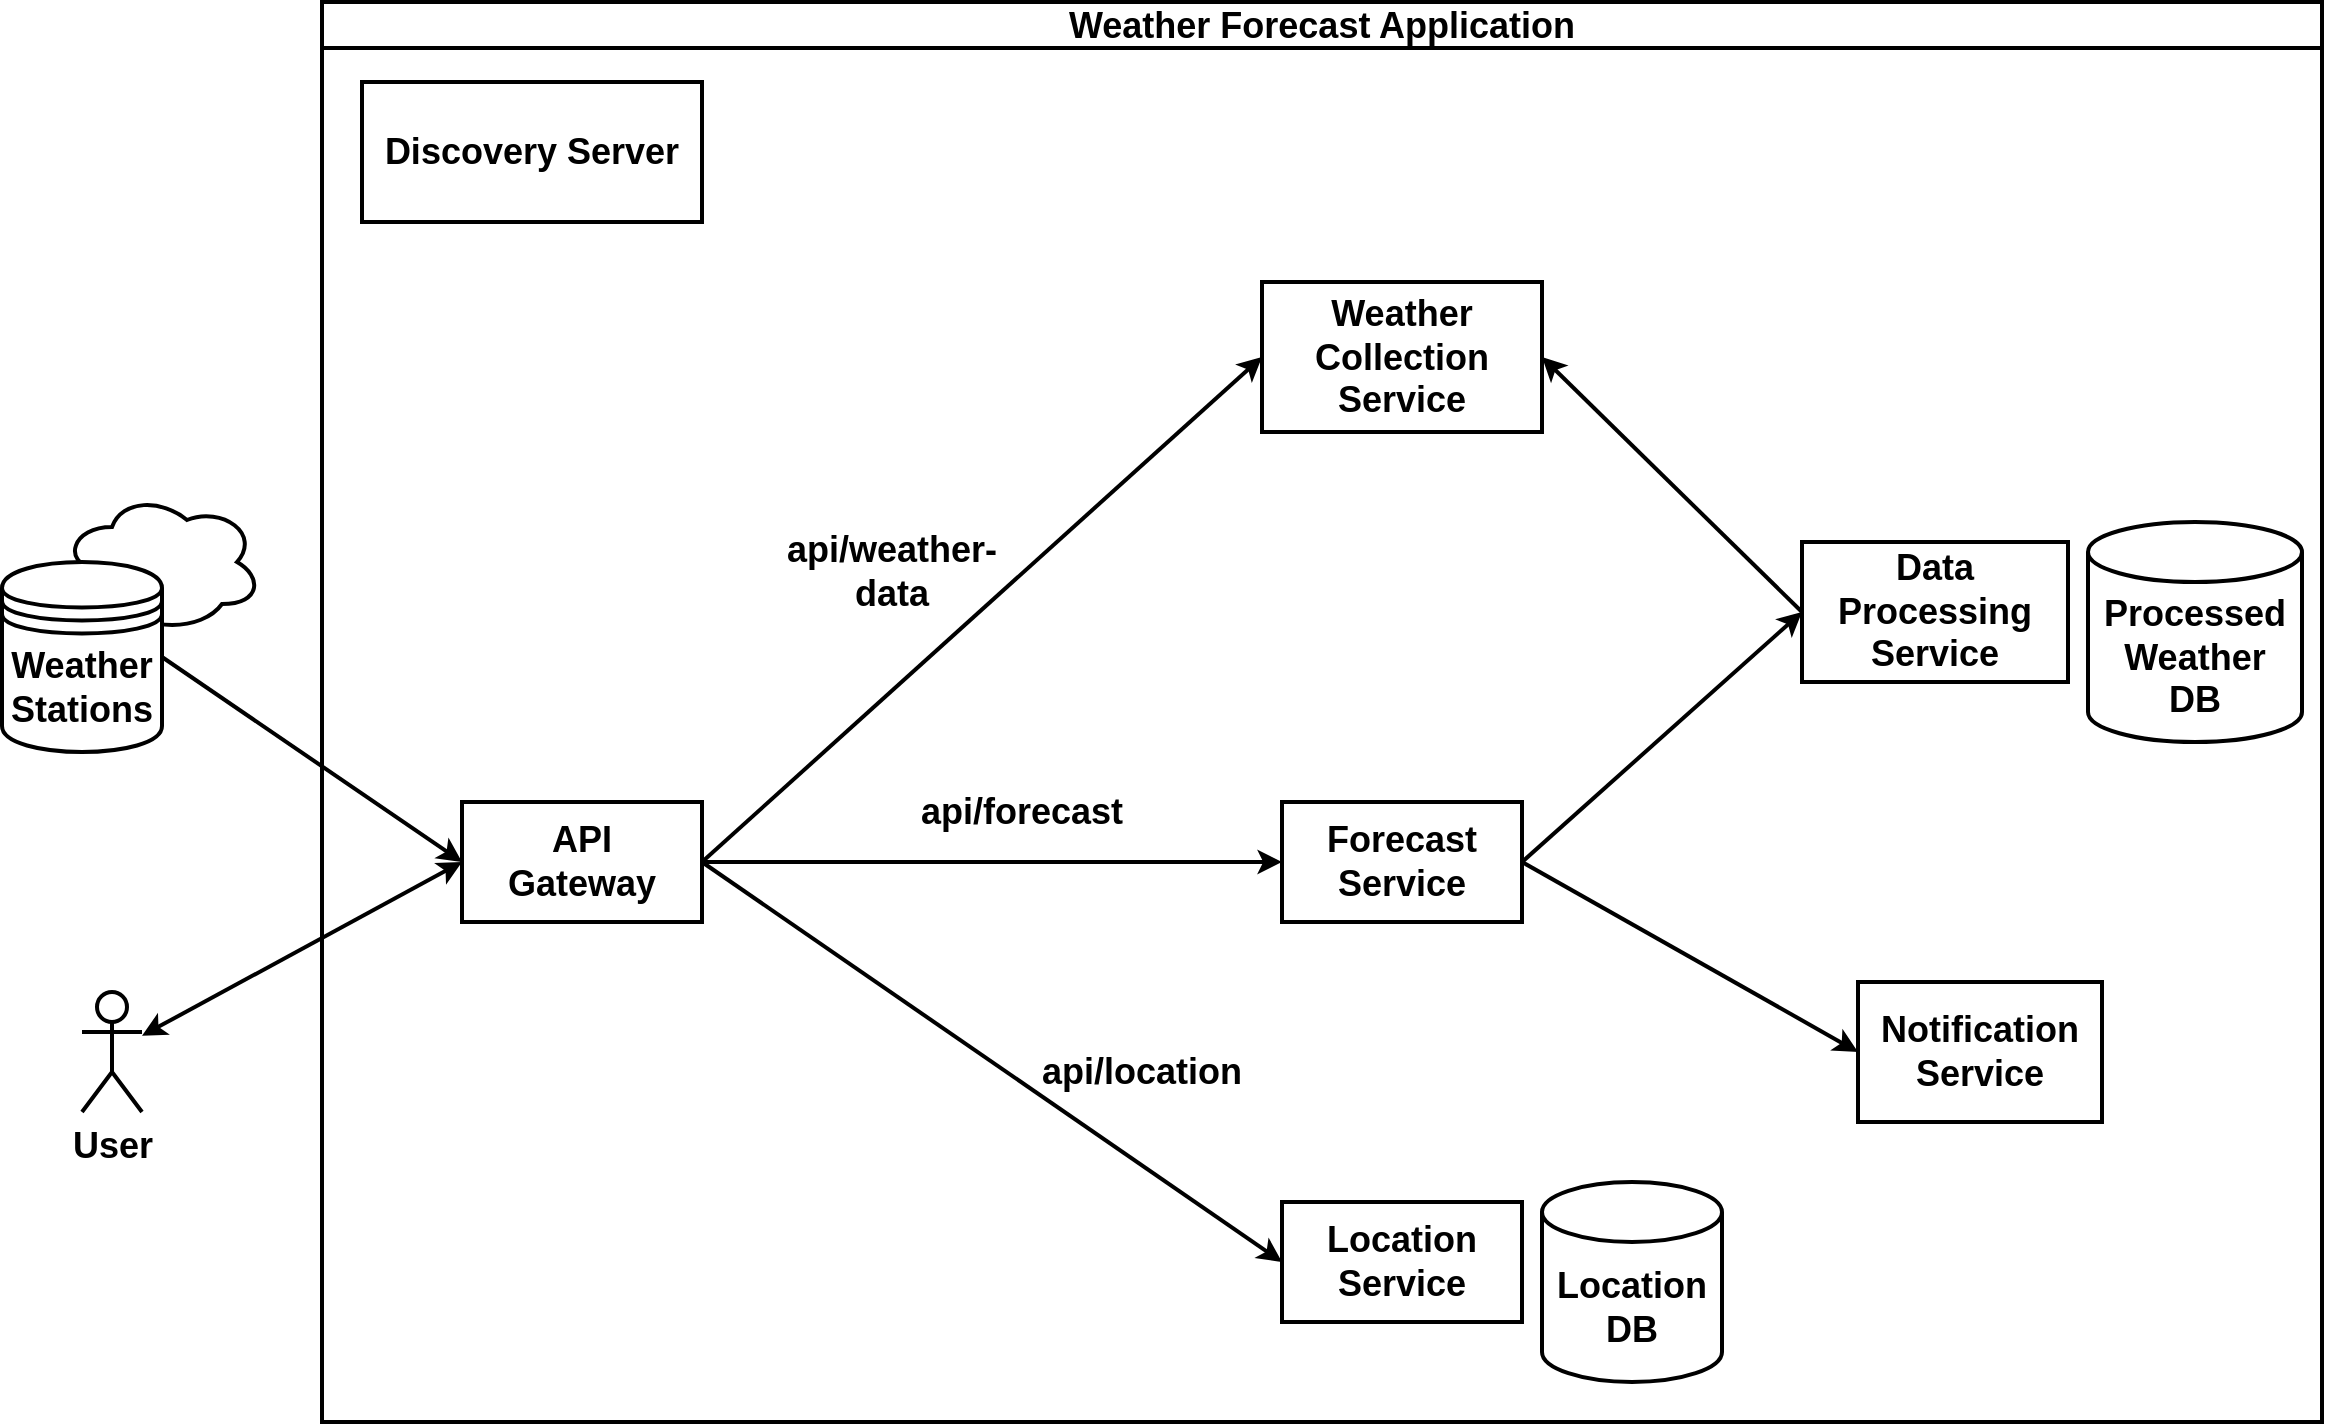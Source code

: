 <mxfile version="21.3.6" type="device" pages="6">
  <diagram id="D4aHF3-9OTjveUWZ38LG" name="Weather">
    <mxGraphModel dx="2284" dy="1896" grid="1" gridSize="10" guides="1" tooltips="1" connect="1" arrows="1" fold="1" page="1" pageScale="1" pageWidth="850" pageHeight="1100" math="0" shadow="0">
      <root>
        <mxCell id="0" />
        <mxCell id="1" parent="0" />
        <mxCell id="g0XclLsOpEEGEIO17Uud-1" value="Weather Collection Service" style="rounded=0;whiteSpace=wrap;html=1;fontSize=18;fontStyle=1;strokeWidth=2;" parent="1" vertex="1">
          <mxGeometry x="90" y="140" width="140" height="75" as="geometry" />
        </mxCell>
        <mxCell id="g0XclLsOpEEGEIO17Uud-4" value="Notification Service" style="rounded=0;whiteSpace=wrap;html=1;fontSize=18;fontStyle=1;strokeWidth=2;" parent="1" vertex="1">
          <mxGeometry x="388" y="490" width="122" height="70" as="geometry" />
        </mxCell>
        <mxCell id="g0XclLsOpEEGEIO17Uud-10" value="Data Processing Service" style="rounded=0;whiteSpace=wrap;html=1;fontSize=18;fontStyle=1;strokeWidth=2;" parent="1" vertex="1">
          <mxGeometry x="360" y="270" width="133" height="70" as="geometry" />
        </mxCell>
        <mxCell id="g0XclLsOpEEGEIO17Uud-13" value="Forecast Service" style="rounded=0;whiteSpace=wrap;html=1;fontSize=18;fontStyle=1;strokeWidth=2;" parent="1" vertex="1">
          <mxGeometry x="100" y="400" width="120" height="60" as="geometry" />
        </mxCell>
        <mxCell id="g0XclLsOpEEGEIO17Uud-14" value="Location Service" style="rounded=0;whiteSpace=wrap;html=1;fontSize=18;fontStyle=1;strokeWidth=2;" parent="1" vertex="1">
          <mxGeometry x="100" y="600" width="120" height="60" as="geometry" />
        </mxCell>
        <mxCell id="g0XclLsOpEEGEIO17Uud-15" value="Discovery Server" style="rounded=0;whiteSpace=wrap;html=1;fontSize=18;fontStyle=1;strokeWidth=2;" parent="1" vertex="1">
          <mxGeometry x="-360" y="40" width="170" height="70" as="geometry" />
        </mxCell>
        <mxCell id="g0XclLsOpEEGEIO17Uud-16" value="API&lt;br style=&quot;font-size: 18px;&quot;&gt;Gateway" style="rounded=0;whiteSpace=wrap;html=1;fontSize=18;fontStyle=1;strokeWidth=2;" parent="1" vertex="1">
          <mxGeometry x="-310" y="400" width="120" height="60" as="geometry" />
        </mxCell>
        <mxCell id="g0XclLsOpEEGEIO17Uud-17" value="User" style="shape=umlActor;verticalLabelPosition=bottom;verticalAlign=top;html=1;outlineConnect=0;fontSize=18;strokeWidth=2;fontStyle=1" parent="1" vertex="1">
          <mxGeometry x="-500" y="495" width="30" height="60" as="geometry" />
        </mxCell>
        <mxCell id="g0XclLsOpEEGEIO17Uud-18" value="" style="endArrow=classic;html=1;rounded=0;entryX=0;entryY=0.5;entryDx=0;entryDy=0;fontSize=18;startArrow=classic;startFill=1;fontStyle=1;strokeWidth=2;" parent="1" source="g0XclLsOpEEGEIO17Uud-17" target="g0XclLsOpEEGEIO17Uud-16" edge="1">
          <mxGeometry width="50" height="50" relative="1" as="geometry">
            <mxPoint x="-180" y="530" as="sourcePoint" />
            <mxPoint x="-130" y="480" as="targetPoint" />
          </mxGeometry>
        </mxCell>
        <mxCell id="g0XclLsOpEEGEIO17Uud-19" value="" style="endArrow=classic;html=1;rounded=0;exitX=1;exitY=0.5;exitDx=0;exitDy=0;entryX=0;entryY=0.5;entryDx=0;entryDy=0;fontSize=18;fontStyle=1;strokeWidth=2;" parent="1" source="g0XclLsOpEEGEIO17Uud-16" target="g0XclLsOpEEGEIO17Uud-1" edge="1">
          <mxGeometry width="50" height="50" relative="1" as="geometry">
            <mxPoint x="150" y="430" as="sourcePoint" />
            <mxPoint x="200" y="380" as="targetPoint" />
          </mxGeometry>
        </mxCell>
        <mxCell id="g0XclLsOpEEGEIO17Uud-21" value="" style="endArrow=classic;html=1;rounded=0;exitX=1;exitY=0.5;exitDx=0;exitDy=0;entryX=0;entryY=0.5;entryDx=0;entryDy=0;fontSize=18;fontStyle=1;strokeWidth=2;" parent="1" source="g0XclLsOpEEGEIO17Uud-16" target="g0XclLsOpEEGEIO17Uud-13" edge="1">
          <mxGeometry width="50" height="50" relative="1" as="geometry">
            <mxPoint x="150" y="430" as="sourcePoint" />
            <mxPoint x="200" y="380" as="targetPoint" />
          </mxGeometry>
        </mxCell>
        <mxCell id="g0XclLsOpEEGEIO17Uud-23" value="" style="endArrow=classic;html=1;rounded=0;entryX=0;entryY=0.5;entryDx=0;entryDy=0;exitX=1;exitY=0.5;exitDx=0;exitDy=0;fontSize=18;fontStyle=1;strokeWidth=2;" parent="1" source="g0XclLsOpEEGEIO17Uud-16" target="g0XclLsOpEEGEIO17Uud-14" edge="1">
          <mxGeometry width="50" height="50" relative="1" as="geometry">
            <mxPoint x="150" y="430" as="sourcePoint" />
            <mxPoint x="200" y="380" as="targetPoint" />
          </mxGeometry>
        </mxCell>
        <mxCell id="g0XclLsOpEEGEIO17Uud-25" value="" style="endArrow=classic;html=1;rounded=0;entryX=0;entryY=0.5;entryDx=0;entryDy=0;fontSize=18;fontStyle=1;strokeWidth=2;" parent="1" target="g0XclLsOpEEGEIO17Uud-10" edge="1">
          <mxGeometry width="50" height="50" relative="1" as="geometry">
            <mxPoint x="220" y="430" as="sourcePoint" />
            <mxPoint x="200" y="380" as="targetPoint" />
          </mxGeometry>
        </mxCell>
        <mxCell id="g0XclLsOpEEGEIO17Uud-27" value="" style="endArrow=classic;html=1;rounded=0;entryX=1;entryY=0.5;entryDx=0;entryDy=0;exitX=0;exitY=0.5;exitDx=0;exitDy=0;fontSize=18;fontStyle=1;strokeWidth=2;" parent="1" source="g0XclLsOpEEGEIO17Uud-10" target="g0XclLsOpEEGEIO17Uud-1" edge="1">
          <mxGeometry width="50" height="50" relative="1" as="geometry">
            <mxPoint x="350" y="230" as="sourcePoint" />
            <mxPoint x="400" y="180" as="targetPoint" />
          </mxGeometry>
        </mxCell>
        <mxCell id="g0XclLsOpEEGEIO17Uud-32" value="Processed Weather&lt;br style=&quot;font-size: 18px;&quot;&gt;DB" style="shape=cylinder3;whiteSpace=wrap;html=1;boundedLbl=1;backgroundOutline=1;size=15;fontSize=18;fontStyle=1;strokeWidth=2;" parent="1" vertex="1">
          <mxGeometry x="503" y="260" width="107" height="110" as="geometry" />
        </mxCell>
        <mxCell id="g0XclLsOpEEGEIO17Uud-35" value="Location&lt;br style=&quot;font-size: 18px;&quot;&gt;DB" style="shape=cylinder3;whiteSpace=wrap;html=1;boundedLbl=1;backgroundOutline=1;size=15;fontSize=18;fontStyle=1;strokeWidth=2;" parent="1" vertex="1">
          <mxGeometry x="230" y="590" width="90" height="100" as="geometry" />
        </mxCell>
        <mxCell id="2pmE7jiRzLaRKR8Mcd-x-2" value="" style="endArrow=classic;html=1;rounded=0;exitX=1;exitY=0.5;exitDx=0;exitDy=0;entryX=0;entryY=0.5;entryDx=0;entryDy=0;fontSize=18;fontStyle=1;strokeWidth=2;" parent="1" source="g0XclLsOpEEGEIO17Uud-13" target="g0XclLsOpEEGEIO17Uud-4" edge="1">
          <mxGeometry width="50" height="50" relative="1" as="geometry">
            <mxPoint x="210" y="430" as="sourcePoint" />
            <mxPoint x="260" y="380" as="targetPoint" />
          </mxGeometry>
        </mxCell>
        <mxCell id="_Km4fkRmNcbz_M5PQY4o-1" value="" style="ellipse;shape=cloud;whiteSpace=wrap;html=1;fontSize=18;fontStyle=1;strokeWidth=2;" parent="1" vertex="1">
          <mxGeometry x="-510" y="245" width="100" height="70" as="geometry" />
        </mxCell>
        <mxCell id="_Km4fkRmNcbz_M5PQY4o-2" value="Weather Stations" style="shape=datastore;whiteSpace=wrap;html=1;fontSize=18;fontStyle=1;strokeWidth=2;" parent="1" vertex="1">
          <mxGeometry x="-540" y="280" width="80" height="95" as="geometry" />
        </mxCell>
        <mxCell id="_Km4fkRmNcbz_M5PQY4o-3" value="" style="endArrow=classic;html=1;rounded=0;exitX=1;exitY=0.5;exitDx=0;exitDy=0;entryX=0;entryY=0.5;entryDx=0;entryDy=0;fontSize=18;fontStyle=1;strokeWidth=2;" parent="1" source="_Km4fkRmNcbz_M5PQY4o-2" target="g0XclLsOpEEGEIO17Uud-16" edge="1">
          <mxGeometry width="50" height="50" relative="1" as="geometry">
            <mxPoint x="20" y="250" as="sourcePoint" />
            <mxPoint x="70" y="200" as="targetPoint" />
          </mxGeometry>
        </mxCell>
        <mxCell id="_Km4fkRmNcbz_M5PQY4o-4" value="&lt;font style=&quot;font-size: 18px;&quot;&gt;Weather Forecast Application&lt;/font&gt;" style="swimlane;whiteSpace=wrap;html=1;fontStyle=1;fontSize=18;strokeWidth=2;" parent="1" vertex="1">
          <mxGeometry x="-380" width="1000" height="710" as="geometry" />
        </mxCell>
        <mxCell id="2pmE7jiRzLaRKR8Mcd-x-1" value="api/location" style="text;html=1;strokeColor=none;fillColor=none;align=center;verticalAlign=middle;whiteSpace=wrap;rounded=0;fontSize=18;fontStyle=1;strokeWidth=2;" parent="_Km4fkRmNcbz_M5PQY4o-4" vertex="1">
          <mxGeometry x="380" y="520" width="60" height="30" as="geometry" />
        </mxCell>
        <mxCell id="g0XclLsOpEEGEIO17Uud-22" value="api/forecast" style="text;html=1;strokeColor=none;fillColor=none;align=center;verticalAlign=middle;whiteSpace=wrap;rounded=0;fontSize=18;fontStyle=1;strokeWidth=2;" parent="_Km4fkRmNcbz_M5PQY4o-4" vertex="1">
          <mxGeometry x="320" y="390" width="60" height="30" as="geometry" />
        </mxCell>
        <mxCell id="g0XclLsOpEEGEIO17Uud-20" value="api/weather-data" style="text;html=1;strokeColor=none;fillColor=none;align=center;verticalAlign=middle;whiteSpace=wrap;rounded=0;fontSize=18;fontStyle=1;strokeWidth=2;" parent="_Km4fkRmNcbz_M5PQY4o-4" vertex="1">
          <mxGeometry x="230" y="270" width="110" height="30" as="geometry" />
        </mxCell>
      </root>
    </mxGraphModel>
  </diagram>
  <diagram id="yV8q33Pv0wYQYBqdATzx" name="monolith">
    <mxGraphModel dx="3718" dy="1478" grid="1" gridSize="10" guides="1" tooltips="1" connect="1" arrows="1" fold="1" page="1" pageScale="1" pageWidth="850" pageHeight="1100" math="0" shadow="0">
      <root>
        <mxCell id="0" />
        <mxCell id="1" parent="0" />
        <mxCell id="1wNAeoTAEA89-M-hiHn3-5" value="" style="ellipse;shape=cloud;whiteSpace=wrap;html=1;" vertex="1" parent="1">
          <mxGeometry x="370" y="90" width="120" height="80" as="geometry" />
        </mxCell>
        <mxCell id="1wNAeoTAEA89-M-hiHn3-1" value="User" style="shape=umlActor;verticalLabelPosition=bottom;verticalAlign=top;html=1;outlineConnect=0;fontSize=16;strokeWidth=2;" vertex="1" parent="1">
          <mxGeometry x="-110" y="450" width="40" height="70" as="geometry" />
        </mxCell>
        <mxCell id="1wNAeoTAEA89-M-hiHn3-4" value="Weather Stations" style="shape=datastore;whiteSpace=wrap;html=1;fontSize=16;" vertex="1" parent="1">
          <mxGeometry x="350" y="130" width="77.78" height="100" as="geometry" />
        </mxCell>
        <mxCell id="1wNAeoTAEA89-M-hiHn3-10" value="&lt;font style=&quot;font-size: 20px;&quot;&gt;&lt;b&gt;Weather Forecast&lt;br&gt;Application&lt;/b&gt;&lt;/font&gt;" style="rounded=0;whiteSpace=wrap;html=1;" vertex="1" parent="1">
          <mxGeometry x="135" y="327.5" width="500" height="295" as="geometry" />
        </mxCell>
        <mxCell id="1wNAeoTAEA89-M-hiHn3-12" value="" style="endArrow=classic;html=1;rounded=0;strokeWidth=2;" edge="1" parent="1">
          <mxGeometry width="50" height="50" relative="1" as="geometry">
            <mxPoint x="-40" y="475" as="sourcePoint" />
            <mxPoint x="110" y="475" as="targetPoint" />
          </mxGeometry>
        </mxCell>
        <mxCell id="1wNAeoTAEA89-M-hiHn3-13" value="" style="endArrow=none;html=1;rounded=0;strokeWidth=2;endFill=0;startArrow=classic;startFill=1;" edge="1" parent="1">
          <mxGeometry width="50" height="50" relative="1" as="geometry">
            <mxPoint x="-40" y="510" as="sourcePoint" />
            <mxPoint x="110" y="510" as="targetPoint" />
          </mxGeometry>
        </mxCell>
        <mxCell id="1wNAeoTAEA89-M-hiHn3-15" value="" style="endArrow=classic;html=1;rounded=0;strokeWidth=2;" edge="1" parent="1">
          <mxGeometry width="50" height="50" relative="1" as="geometry">
            <mxPoint x="386" y="240" as="sourcePoint" />
            <mxPoint x="386" y="320" as="targetPoint" />
          </mxGeometry>
        </mxCell>
        <mxCell id="1wNAeoTAEA89-M-hiHn3-16" value="&lt;font style=&quot;font-size: 14px;&quot;&gt;Location information&lt;/font&gt;" style="text;html=1;align=center;verticalAlign=middle;resizable=0;points=[];autosize=1;strokeColor=none;fillColor=none;" vertex="1" parent="1">
          <mxGeometry x="-45" y="437" width="150" height="30" as="geometry" />
        </mxCell>
        <mxCell id="1wNAeoTAEA89-M-hiHn3-18" value="&lt;font style=&quot;font-size: 14px;&quot;&gt;Weather Forecast&lt;/font&gt;" style="text;html=1;align=center;verticalAlign=middle;resizable=0;points=[];autosize=1;strokeColor=none;fillColor=none;" vertex="1" parent="1">
          <mxGeometry x="-35" y="520" width="130" height="30" as="geometry" />
        </mxCell>
        <mxCell id="1wNAeoTAEA89-M-hiHn3-19" value="&lt;font style=&quot;font-size: 14px;&quot;&gt;Weather &lt;br&gt;measurements&lt;/font&gt;" style="text;html=1;align=center;verticalAlign=middle;resizable=0;points=[];autosize=1;strokeColor=none;fillColor=none;" vertex="1" parent="1">
          <mxGeometry x="382" y="250" width="120" height="50" as="geometry" />
        </mxCell>
        <mxCell id="144d9AOUhKYhZv8kxO5Z-1" value="Black box schema" style="swimlane;whiteSpace=wrap;html=1;" vertex="1" parent="1">
          <mxGeometry x="-170" width="880" height="800" as="geometry" />
        </mxCell>
      </root>
    </mxGraphModel>
  </diagram>
  <diagram id="aBVRVn2990LTIOd-p0am" name="mono-teorija">
    <mxGraphModel dx="1434" dy="796" grid="1" gridSize="10" guides="1" tooltips="1" connect="1" arrows="1" fold="1" page="1" pageScale="1" pageWidth="850" pageHeight="1100" math="0" shadow="0">
      <root>
        <mxCell id="0" />
        <mxCell id="1" parent="0" />
        <mxCell id="G_OCvJnUFlwm8RyXSFIp-2" value="&lt;font style=&quot;font-size: 18px;&quot;&gt;Monolithic&lt;br&gt;Application&lt;/font&gt;" style="rounded=0;whiteSpace=wrap;html=1;" parent="1" vertex="1">
          <mxGeometry x="285" y="300" width="280" height="120" as="geometry" />
        </mxCell>
        <mxCell id="G_OCvJnUFlwm8RyXSFIp-3" value="&lt;font style=&quot;font-size: 14px;&quot;&gt;User&lt;/font&gt;" style="shape=umlActor;verticalLabelPosition=bottom;verticalAlign=top;html=1;outlineConnect=0;strokeWidth=2;" parent="1" vertex="1">
          <mxGeometry x="410" y="80" width="30" height="60" as="geometry" />
        </mxCell>
        <mxCell id="G_OCvJnUFlwm8RyXSFIp-4" value="" style="endArrow=classic;html=1;rounded=0;strokeWidth=1;" parent="1" edge="1">
          <mxGeometry width="50" height="50" relative="1" as="geometry">
            <mxPoint x="410" y="180" as="sourcePoint" />
            <mxPoint x="410" y="270" as="targetPoint" />
          </mxGeometry>
        </mxCell>
        <mxCell id="G_OCvJnUFlwm8RyXSFIp-5" value="" style="endArrow=none;html=1;rounded=0;strokeWidth=1;startArrow=classic;startFill=1;endFill=0;" parent="1" edge="1">
          <mxGeometry width="50" height="50" relative="1" as="geometry">
            <mxPoint x="439" y="180" as="sourcePoint" />
            <mxPoint x="439" y="270" as="targetPoint" />
          </mxGeometry>
        </mxCell>
        <mxCell id="G_OCvJnUFlwm8RyXSFIp-9" value="&lt;font color=&quot;#000000&quot;&gt;Whole application logic is composed in a single inseparable block&amp;nbsp;&lt;/font&gt;" style="shape=note;size=20;whiteSpace=wrap;html=1;fillColor=#F7E0EF;strokeColor=#996185;gradientColor=#d5739d;" parent="1" vertex="1">
          <mxGeometry x="530" y="410" width="130" height="80" as="geometry" />
        </mxCell>
        <mxCell id="tDxZiPs8mcvWKvYtlUrJ-1" value="&lt;font style=&quot;font-size: 14px;&quot;&gt;Monolithic Architecture&lt;/font&gt;" style="swimlane;whiteSpace=wrap;html=1;" parent="1" vertex="1">
          <mxGeometry x="160" y="10" width="530" height="600" as="geometry" />
        </mxCell>
      </root>
    </mxGraphModel>
  </diagram>
  <diagram id="p7v8FaMkht1ISDaOsvko" name="micro-teorija">
    <mxGraphModel dx="2284" dy="796" grid="1" gridSize="10" guides="1" tooltips="1" connect="1" arrows="1" fold="1" page="1" pageScale="1" pageWidth="850" pageHeight="1100" math="0" shadow="0">
      <root>
        <mxCell id="0" />
        <mxCell id="1" parent="0" />
        <mxCell id="Rze_LL0JPcmxFZn7ESAL-1" value="&lt;font style=&quot;font-size: 14px;&quot;&gt;User&lt;/font&gt;" style="shape=umlActor;verticalLabelPosition=bottom;verticalAlign=top;html=1;outlineConnect=0;strokeWidth=2;" parent="1" vertex="1">
          <mxGeometry x="411.5" y="100" width="30" height="60" as="geometry" />
        </mxCell>
        <mxCell id="Rze_LL0JPcmxFZn7ESAL-4" value="&lt;font style=&quot;font-size: 14px;&quot;&gt;API&lt;br&gt;Gateway&lt;/font&gt;" style="rounded=0;whiteSpace=wrap;html=1;" parent="1" vertex="1">
          <mxGeometry x="352" y="320" width="147" height="70" as="geometry" />
        </mxCell>
        <mxCell id="FSDzZzZgVAZxULS4MLTP-1" value="" style="endArrow=classic;html=1;rounded=0;strokeWidth=1;" parent="1" edge="1">
          <mxGeometry width="50" height="50" relative="1" as="geometry">
            <mxPoint x="412" y="199" as="sourcePoint" />
            <mxPoint x="412" y="289" as="targetPoint" />
          </mxGeometry>
        </mxCell>
        <mxCell id="FSDzZzZgVAZxULS4MLTP-2" value="" style="endArrow=none;html=1;rounded=0;strokeWidth=1;startArrow=classic;startFill=1;endFill=0;" parent="1" edge="1">
          <mxGeometry width="50" height="50" relative="1" as="geometry">
            <mxPoint x="441" y="199" as="sourcePoint" />
            <mxPoint x="441" y="289" as="targetPoint" />
          </mxGeometry>
        </mxCell>
        <mxCell id="FSDzZzZgVAZxULS4MLTP-3" value="&lt;font style=&quot;font-size: 14px;&quot;&gt;Microservice&lt;/font&gt;" style="rounded=0;whiteSpace=wrap;html=1;" parent="1" vertex="1">
          <mxGeometry x="360" y="520" width="130" height="80" as="geometry" />
        </mxCell>
        <mxCell id="FSDzZzZgVAZxULS4MLTP-4" value="&lt;font style=&quot;font-size: 14px;&quot;&gt;Microservice&lt;/font&gt;" style="rounded=0;whiteSpace=wrap;html=1;" parent="1" vertex="1">
          <mxGeometry x="530" y="520" width="130" height="80" as="geometry" />
        </mxCell>
        <mxCell id="FSDzZzZgVAZxULS4MLTP-5" value="&lt;font style=&quot;font-size: 14px;&quot;&gt;Microservice&lt;/font&gt;" style="rounded=0;whiteSpace=wrap;html=1;" parent="1" vertex="1">
          <mxGeometry x="700" y="520" width="130" height="80" as="geometry" />
        </mxCell>
        <mxCell id="FSDzZzZgVAZxULS4MLTP-6" value="&lt;font style=&quot;font-size: 14px;&quot;&gt;Microservice&lt;/font&gt;" style="rounded=0;whiteSpace=wrap;html=1;" parent="1" vertex="1">
          <mxGeometry x="190" y="520" width="130" height="80" as="geometry" />
        </mxCell>
        <mxCell id="FSDzZzZgVAZxULS4MLTP-7" value="&lt;font style=&quot;font-size: 14px;&quot;&gt;Microservice&lt;/font&gt;" style="rounded=0;whiteSpace=wrap;html=1;" parent="1" vertex="1">
          <mxGeometry x="20" y="520" width="130" height="80" as="geometry" />
        </mxCell>
        <mxCell id="yCSWkoXZiqARwsB9Ts2K-1" value="" style="endArrow=classic;html=1;rounded=0;entryX=0.5;entryY=0;entryDx=0;entryDy=0;exitX=0.5;exitY=1;exitDx=0;exitDy=0;" parent="1" source="Rze_LL0JPcmxFZn7ESAL-4" target="FSDzZzZgVAZxULS4MLTP-7" edge="1">
          <mxGeometry width="50" height="50" relative="1" as="geometry">
            <mxPoint x="390" y="430" as="sourcePoint" />
            <mxPoint x="440" y="380" as="targetPoint" />
          </mxGeometry>
        </mxCell>
        <mxCell id="yCSWkoXZiqARwsB9Ts2K-2" value="" style="endArrow=classic;html=1;rounded=0;entryX=0.5;entryY=0;entryDx=0;entryDy=0;exitX=0.5;exitY=1;exitDx=0;exitDy=0;" parent="1" source="Rze_LL0JPcmxFZn7ESAL-4" target="FSDzZzZgVAZxULS4MLTP-5" edge="1">
          <mxGeometry width="50" height="50" relative="1" as="geometry">
            <mxPoint x="390" y="430" as="sourcePoint" />
            <mxPoint x="440" y="380" as="targetPoint" />
          </mxGeometry>
        </mxCell>
        <mxCell id="yCSWkoXZiqARwsB9Ts2K-3" value="" style="endArrow=classic;html=1;rounded=0;entryX=0.5;entryY=0;entryDx=0;entryDy=0;" parent="1" edge="1">
          <mxGeometry width="50" height="50" relative="1" as="geometry">
            <mxPoint x="426" y="390" as="sourcePoint" />
            <mxPoint x="251" y="520" as="targetPoint" />
          </mxGeometry>
        </mxCell>
        <mxCell id="yCSWkoXZiqARwsB9Ts2K-4" value="" style="endArrow=classic;html=1;rounded=0;exitX=0.5;exitY=1;exitDx=0;exitDy=0;entryX=0.5;entryY=0;entryDx=0;entryDy=0;" parent="1" source="Rze_LL0JPcmxFZn7ESAL-4" target="FSDzZzZgVAZxULS4MLTP-3" edge="1">
          <mxGeometry width="50" height="50" relative="1" as="geometry">
            <mxPoint x="380" y="480" as="sourcePoint" />
            <mxPoint x="430" y="430" as="targetPoint" />
          </mxGeometry>
        </mxCell>
        <mxCell id="yCSWkoXZiqARwsB9Ts2K-5" value="" style="endArrow=classic;html=1;rounded=0;entryX=0.5;entryY=0;entryDx=0;entryDy=0;exitX=0.5;exitY=1;exitDx=0;exitDy=0;" parent="1" source="Rze_LL0JPcmxFZn7ESAL-4" target="FSDzZzZgVAZxULS4MLTP-4" edge="1">
          <mxGeometry width="50" height="50" relative="1" as="geometry">
            <mxPoint x="420" y="390" as="sourcePoint" />
            <mxPoint x="350" y="370" as="targetPoint" />
          </mxGeometry>
        </mxCell>
        <mxCell id="yCSWkoXZiqARwsB9Ts2K-6" value="Database" style="shape=datastore;whiteSpace=wrap;html=1;" parent="1" vertex="1">
          <mxGeometry x="140" y="680" width="60" height="80" as="geometry" />
        </mxCell>
        <mxCell id="yCSWkoXZiqARwsB9Ts2K-7" value="Database" style="shape=datastore;whiteSpace=wrap;html=1;" parent="1" vertex="1">
          <mxGeometry x="395" y="680" width="60" height="80" as="geometry" />
        </mxCell>
        <mxCell id="yCSWkoXZiqARwsB9Ts2K-9" value="" style="endArrow=classic;startArrow=classic;html=1;rounded=0;entryX=0.5;entryY=1;entryDx=0;entryDy=0;exitX=0.5;exitY=0;exitDx=0;exitDy=0;" parent="1" source="yCSWkoXZiqARwsB9Ts2K-6" target="FSDzZzZgVAZxULS4MLTP-6" edge="1">
          <mxGeometry width="50" height="50" relative="1" as="geometry">
            <mxPoint x="340" y="690" as="sourcePoint" />
            <mxPoint x="390" y="640" as="targetPoint" />
          </mxGeometry>
        </mxCell>
        <mxCell id="yCSWkoXZiqARwsB9Ts2K-10" value="" style="endArrow=classic;startArrow=classic;html=1;rounded=0;entryX=0.5;entryY=1;entryDx=0;entryDy=0;exitX=0.5;exitY=0;exitDx=0;exitDy=0;" parent="1" source="yCSWkoXZiqARwsB9Ts2K-6" target="FSDzZzZgVAZxULS4MLTP-7" edge="1">
          <mxGeometry width="50" height="50" relative="1" as="geometry">
            <mxPoint x="340" y="690" as="sourcePoint" />
            <mxPoint x="390" y="640" as="targetPoint" />
          </mxGeometry>
        </mxCell>
        <mxCell id="yCSWkoXZiqARwsB9Ts2K-11" value="" style="endArrow=classic;startArrow=classic;html=1;rounded=0;entryX=0.5;entryY=1;entryDx=0;entryDy=0;exitX=0.5;exitY=0;exitDx=0;exitDy=0;" parent="1" source="yCSWkoXZiqARwsB9Ts2K-7" target="FSDzZzZgVAZxULS4MLTP-3" edge="1">
          <mxGeometry width="50" height="50" relative="1" as="geometry">
            <mxPoint x="340" y="590" as="sourcePoint" />
            <mxPoint x="390" y="540" as="targetPoint" />
          </mxGeometry>
        </mxCell>
        <mxCell id="yCSWkoXZiqARwsB9Ts2K-12" value="" style="endArrow=classic;startArrow=classic;html=1;rounded=0;entryX=0.5;entryY=1;entryDx=0;entryDy=0;exitX=0.5;exitY=0;exitDx=0;exitDy=0;" parent="1" target="FSDzZzZgVAZxULS4MLTP-5" edge="1">
          <mxGeometry width="50" height="50" relative="1" as="geometry">
            <mxPoint x="765" y="680" as="sourcePoint" />
            <mxPoint x="390" y="540" as="targetPoint" />
          </mxGeometry>
        </mxCell>
        <mxCell id="yCSWkoXZiqARwsB9Ts2K-13" value="Cloud" style="ellipse;shape=cloud;whiteSpace=wrap;html=1;" parent="1" vertex="1">
          <mxGeometry x="705" y="670" width="120" height="80" as="geometry" />
        </mxCell>
        <mxCell id="yCSWkoXZiqARwsB9Ts2K-15" value="&lt;font style=&quot;font-size: 14px;&quot;&gt;Microservices Architecture&lt;/font&gt;" style="swimlane;whiteSpace=wrap;html=1;" parent="1" vertex="1">
          <mxGeometry x="-23.5" y="20" width="900" height="890" as="geometry" />
        </mxCell>
      </root>
    </mxGraphModel>
  </diagram>
  <diagram id="kAb7tNAWgczEu-BLD1fG" name="code struktura">
    <mxGraphModel dx="1434" dy="796" grid="1" gridSize="10" guides="1" tooltips="1" connect="1" arrows="1" fold="1" page="1" pageScale="1" pageWidth="850" pageHeight="1100" math="0" shadow="0">
      <root>
        <mxCell id="0" />
        <mxCell id="1" parent="0" />
      </root>
    </mxGraphModel>
  </diagram>
  <diagram id="3vQ5dPzzggDdSeRSpjjW" name="tehnologije">
    <mxGraphModel dx="1434" dy="796" grid="1" gridSize="10" guides="1" tooltips="1" connect="1" arrows="1" fold="1" page="1" pageScale="1" pageWidth="850" pageHeight="1100" math="0" shadow="0">
      <root>
        <mxCell id="0" />
        <mxCell id="1" parent="0" />
        <mxCell id="qeIA_Jut84CJZoJLX67R-1" value="" style="shape=image;verticalLabelPosition=bottom;labelBackgroundColor=default;verticalAlign=top;aspect=fixed;imageAspect=0;image=https://www.freepnglogos.com/uploads/logo-mysql-png/logo-mysql-mysql-logo-png-images-are-download-crazypng-21.png;" vertex="1" parent="1">
          <mxGeometry x="220" y="260" width="130" height="130" as="geometry" />
        </mxCell>
        <mxCell id="qeIA_Jut84CJZoJLX67R-4" value="" style="shape=datastore;whiteSpace=wrap;html=1;" vertex="1" parent="1">
          <mxGeometry x="200" y="350" width="70" height="90" as="geometry" />
        </mxCell>
        <mxCell id="qeIA_Jut84CJZoJLX67R-6" value="" style="shape=image;verticalLabelPosition=bottom;labelBackgroundColor=default;verticalAlign=top;aspect=fixed;imageAspect=0;image=https://upload.wikimedia.org/wikipedia/commons/thumb/9/93/MongoDB_Logo.svg/2560px-MongoDB_Logo.svg.png;" vertex="1" parent="1">
          <mxGeometry x="100" y="400" width="230" height="61.91" as="geometry" />
        </mxCell>
        <mxCell id="qeIA_Jut84CJZoJLX67R-7" value="&lt;font style=&quot;font-size: 20px;&quot;&gt;DATABASES&lt;/font&gt;" style="text;html=1;strokeColor=none;fillColor=none;align=center;verticalAlign=middle;whiteSpace=wrap;rounded=0;" vertex="1" parent="1">
          <mxGeometry x="197.5" y="210" width="75" height="30" as="geometry" />
        </mxCell>
        <mxCell id="qeIA_Jut84CJZoJLX67R-9" value="&lt;font style=&quot;font-size: 20px;&quot;&gt;COMMUNICATION&lt;/font&gt;" style="text;html=1;strokeColor=none;fillColor=none;align=center;verticalAlign=middle;whiteSpace=wrap;rounded=0;" vertex="1" parent="1">
          <mxGeometry x="605" y="100" width="75" height="30" as="geometry" />
        </mxCell>
        <mxCell id="qeIA_Jut84CJZoJLX67R-11" value="" style="rounded=1;whiteSpace=wrap;html=1;" vertex="1" parent="1">
          <mxGeometry x="553.52" y="180" width="56.48" height="40" as="geometry" />
        </mxCell>
        <mxCell id="qeIA_Jut84CJZoJLX67R-13" value="" style="rounded=1;whiteSpace=wrap;html=1;" vertex="1" parent="1">
          <mxGeometry x="670" y="180" width="56.48" height="40" as="geometry" />
        </mxCell>
        <mxCell id="qeIA_Jut84CJZoJLX67R-14" value="" style="endArrow=classic;html=1;rounded=0;exitX=1;exitY=0.75;exitDx=0;exitDy=0;entryX=0;entryY=0.75;entryDx=0;entryDy=0;" edge="1" parent="1" source="qeIA_Jut84CJZoJLX67R-11" target="qeIA_Jut84CJZoJLX67R-13">
          <mxGeometry width="50" height="50" relative="1" as="geometry">
            <mxPoint x="400" y="460" as="sourcePoint" />
            <mxPoint x="450" y="410" as="targetPoint" />
          </mxGeometry>
        </mxCell>
        <mxCell id="qeIA_Jut84CJZoJLX67R-15" value="" style="endArrow=classic;html=1;rounded=0;exitX=0;exitY=0.25;exitDx=0;exitDy=0;entryX=1;entryY=0.25;entryDx=0;entryDy=0;" edge="1" parent="1" source="qeIA_Jut84CJZoJLX67R-13" target="qeIA_Jut84CJZoJLX67R-11">
          <mxGeometry width="50" height="50" relative="1" as="geometry">
            <mxPoint x="400" y="460" as="sourcePoint" />
            <mxPoint x="450" y="410" as="targetPoint" />
          </mxGeometry>
        </mxCell>
        <mxCell id="qeIA_Jut84CJZoJLX67R-16" value="" style="endArrow=classic;html=1;rounded=0;entryX=0.5;entryY=1;entryDx=0;entryDy=0;exitX=1;exitY=0.5;exitDx=0;exitDy=0;" edge="1" parent="1" source="qeIA_Jut84CJZoJLX67R-13" target="qeIA_Jut84CJZoJLX67R-13">
          <mxGeometry width="50" height="50" relative="1" as="geometry">
            <mxPoint x="400" y="460" as="sourcePoint" />
            <mxPoint x="450" y="410" as="targetPoint" />
            <Array as="points">
              <mxPoint x="750" y="200" />
              <mxPoint x="750" y="250" />
              <mxPoint x="698" y="250" />
            </Array>
          </mxGeometry>
        </mxCell>
        <mxCell id="qeIA_Jut84CJZoJLX67R-10" value="" style="shape=image;verticalLabelPosition=bottom;labelBackgroundColor=default;verticalAlign=top;aspect=fixed;imageAspect=0;image=https://cdn.icon-icons.com/icons2/2699/PNG/512/apache_kafka_vertical_logo_icon_169585.png;" vertex="1" parent="1">
          <mxGeometry x="490" y="180" width="126.48" height="132.21" as="geometry" />
        </mxCell>
        <mxCell id="qeIA_Jut84CJZoJLX67R-19" value="" style="shape=image;verticalLabelPosition=bottom;labelBackgroundColor=default;verticalAlign=top;aspect=fixed;imageAspect=0;image=https://pic1.zhimg.com/v2-52729a4f02b0f894d204c62acabc3034_ipico.jpg;" vertex="1" parent="1">
          <mxGeometry x="710" y="210" width="120" height="120" as="geometry" />
        </mxCell>
        <mxCell id="qeIA_Jut84CJZoJLX67R-20" value="&lt;font style=&quot;font-size: 14px;&quot;&gt;&lt;b&gt;Resilience4J&lt;/b&gt;&lt;/font&gt;" style="text;html=1;strokeColor=none;fillColor=none;align=center;verticalAlign=middle;whiteSpace=wrap;rounded=0;" vertex="1" parent="1">
          <mxGeometry x="725" y="330" width="90" height="30" as="geometry" />
        </mxCell>
        <mxCell id="qeIA_Jut84CJZoJLX67R-22" value="&lt;font style=&quot;font-size: 20px;&quot;&gt;CONTAINERIZATION&lt;/font&gt;" style="text;html=1;strokeColor=none;fillColor=none;align=center;verticalAlign=middle;whiteSpace=wrap;rounded=0;" vertex="1" parent="1">
          <mxGeometry x="570" y="440" width="75" height="30" as="geometry" />
        </mxCell>
        <mxCell id="qeIA_Jut84CJZoJLX67R-23" value="" style="shape=image;verticalLabelPosition=bottom;labelBackgroundColor=default;verticalAlign=top;aspect=fixed;imageAspect=0;image=https://logos-world.net/wp-content/uploads/2021/02/Docker-Symbol.png;" vertex="1" parent="1">
          <mxGeometry x="400" y="490" width="245" height="137.81" as="geometry" />
        </mxCell>
        <mxCell id="qeIA_Jut84CJZoJLX67R-28" value="" style="shape=image;verticalLabelPosition=bottom;labelBackgroundColor=default;verticalAlign=top;aspect=fixed;imageAspect=0;image=https://desosa.nl/projects/docker-compose/2020/03/02/images/docker-compose/logo_docker_compose.png;" vertex="1" parent="1">
          <mxGeometry x="605" y="461.91" width="262.08" height="151" as="geometry" />
        </mxCell>
        <mxCell id="qeIA_Jut84CJZoJLX67R-29" value="" style="shape=image;verticalLabelPosition=bottom;labelBackgroundColor=default;verticalAlign=top;aspect=fixed;imageAspect=0;image=https://upload.wikimedia.org/wikipedia/en/thumb/3/30/Java_programming_language_logo.svg/1200px-Java_programming_language_logo.svg.png;" vertex="1" parent="1">
          <mxGeometry x="350" y="720" width="62.07" height="113.53" as="geometry" />
        </mxCell>
        <mxCell id="qeIA_Jut84CJZoJLX67R-30" value="&lt;font style=&quot;font-size: 20px;&quot;&gt;DISCOVERY&lt;/font&gt;" style="text;html=1;strokeColor=none;fillColor=none;align=center;verticalAlign=middle;whiteSpace=wrap;rounded=0;" vertex="1" parent="1">
          <mxGeometry x="220" y="60" width="75" height="30" as="geometry" />
        </mxCell>
        <mxCell id="qeIA_Jut84CJZoJLX67R-33" value="&lt;font style=&quot;font-size: 20px;&quot;&gt;DISTRIBUTED TRACING&lt;/font&gt;" style="text;html=1;strokeColor=none;fillColor=none;align=center;verticalAlign=middle;whiteSpace=wrap;rounded=0;" vertex="1" parent="1">
          <mxGeometry x="600" y="660" width="240" height="30" as="geometry" />
        </mxCell>
        <mxCell id="qeIA_Jut84CJZoJLX67R-38" value="" style="shape=image;verticalLabelPosition=bottom;labelBackgroundColor=default;verticalAlign=top;aspect=fixed;imageAspect=0;image=https://res.cloudinary.com/practicaldev/image/fetch/s--bya1Oep7--/c_imagga_scale,f_auto,fl_progressive,h_1080,q_auto,w_1080/https://dev-to-uploads.s3.amazonaws.com/i/oqg7p16w6aw5v6setdq6.png;" vertex="1" parent="1">
          <mxGeometry x="665" y="709.02" width="110" height="110" as="geometry" />
        </mxCell>
        <mxCell id="qeIA_Jut84CJZoJLX67R-39" value="" style="shape=image;verticalLabelPosition=bottom;labelBackgroundColor=default;verticalAlign=top;aspect=fixed;imageAspect=0;image=https://miro.medium.com/v2/resize:fit:700/1*-uckV8DOh3l0bCvqZ73zYg.png;" vertex="1" parent="1">
          <mxGeometry x="88.33" y="770" width="206.67" height="88.57" as="geometry" />
        </mxCell>
        <mxCell id="qeIA_Jut84CJZoJLX67R-40" value="&lt;font style=&quot;font-size: 20px;&quot;&gt;GATEWAY&lt;/font&gt;" style="text;html=1;strokeColor=none;fillColor=none;align=center;verticalAlign=middle;whiteSpace=wrap;rounded=0;" vertex="1" parent="1">
          <mxGeometry x="154.16" y="535" width="75" height="30" as="geometry" />
        </mxCell>
        <mxCell id="qeIA_Jut84CJZoJLX67R-42" value="" style="shape=image;verticalLabelPosition=bottom;labelBackgroundColor=default;verticalAlign=top;aspect=fixed;imageAspect=0;image=https://wstutorial.com/img/topics/apig/spring-cloud-gateway.png;" vertex="1" parent="1">
          <mxGeometry x="120" y="580" width="175" height="63.63" as="geometry" />
        </mxCell>
        <mxCell id="qeIA_Jut84CJZoJLX67R-43" value="Technologies used" style="swimlane;whiteSpace=wrap;html=1;" vertex="1" parent="1">
          <mxGeometry x="50" y="20" width="830" height="850" as="geometry" />
        </mxCell>
        <mxCell id="qeIA_Jut84CJZoJLX67R-45" value="" style="shape=image;verticalLabelPosition=bottom;labelBackgroundColor=default;verticalAlign=top;aspect=fixed;imageAspect=0;image=https://res.cloudinary.com/practicaldev/image/fetch/s--HDiaSQsV--/c_imagga_scale,f_auto,fl_progressive,h_900,q_auto,w_1600/https://dev-to-uploads.s3.amazonaws.com/uploads/articles/wwycjvnbruj9d7lsfj6d.png;clipPath=inset(48.22% 15.33% 21.6% 51.33%);" vertex="1" parent="qeIA_Jut84CJZoJLX67R-43">
          <mxGeometry x="129.07" y="70" width="156.86" height="80" as="geometry" />
        </mxCell>
      </root>
    </mxGraphModel>
  </diagram>
</mxfile>
